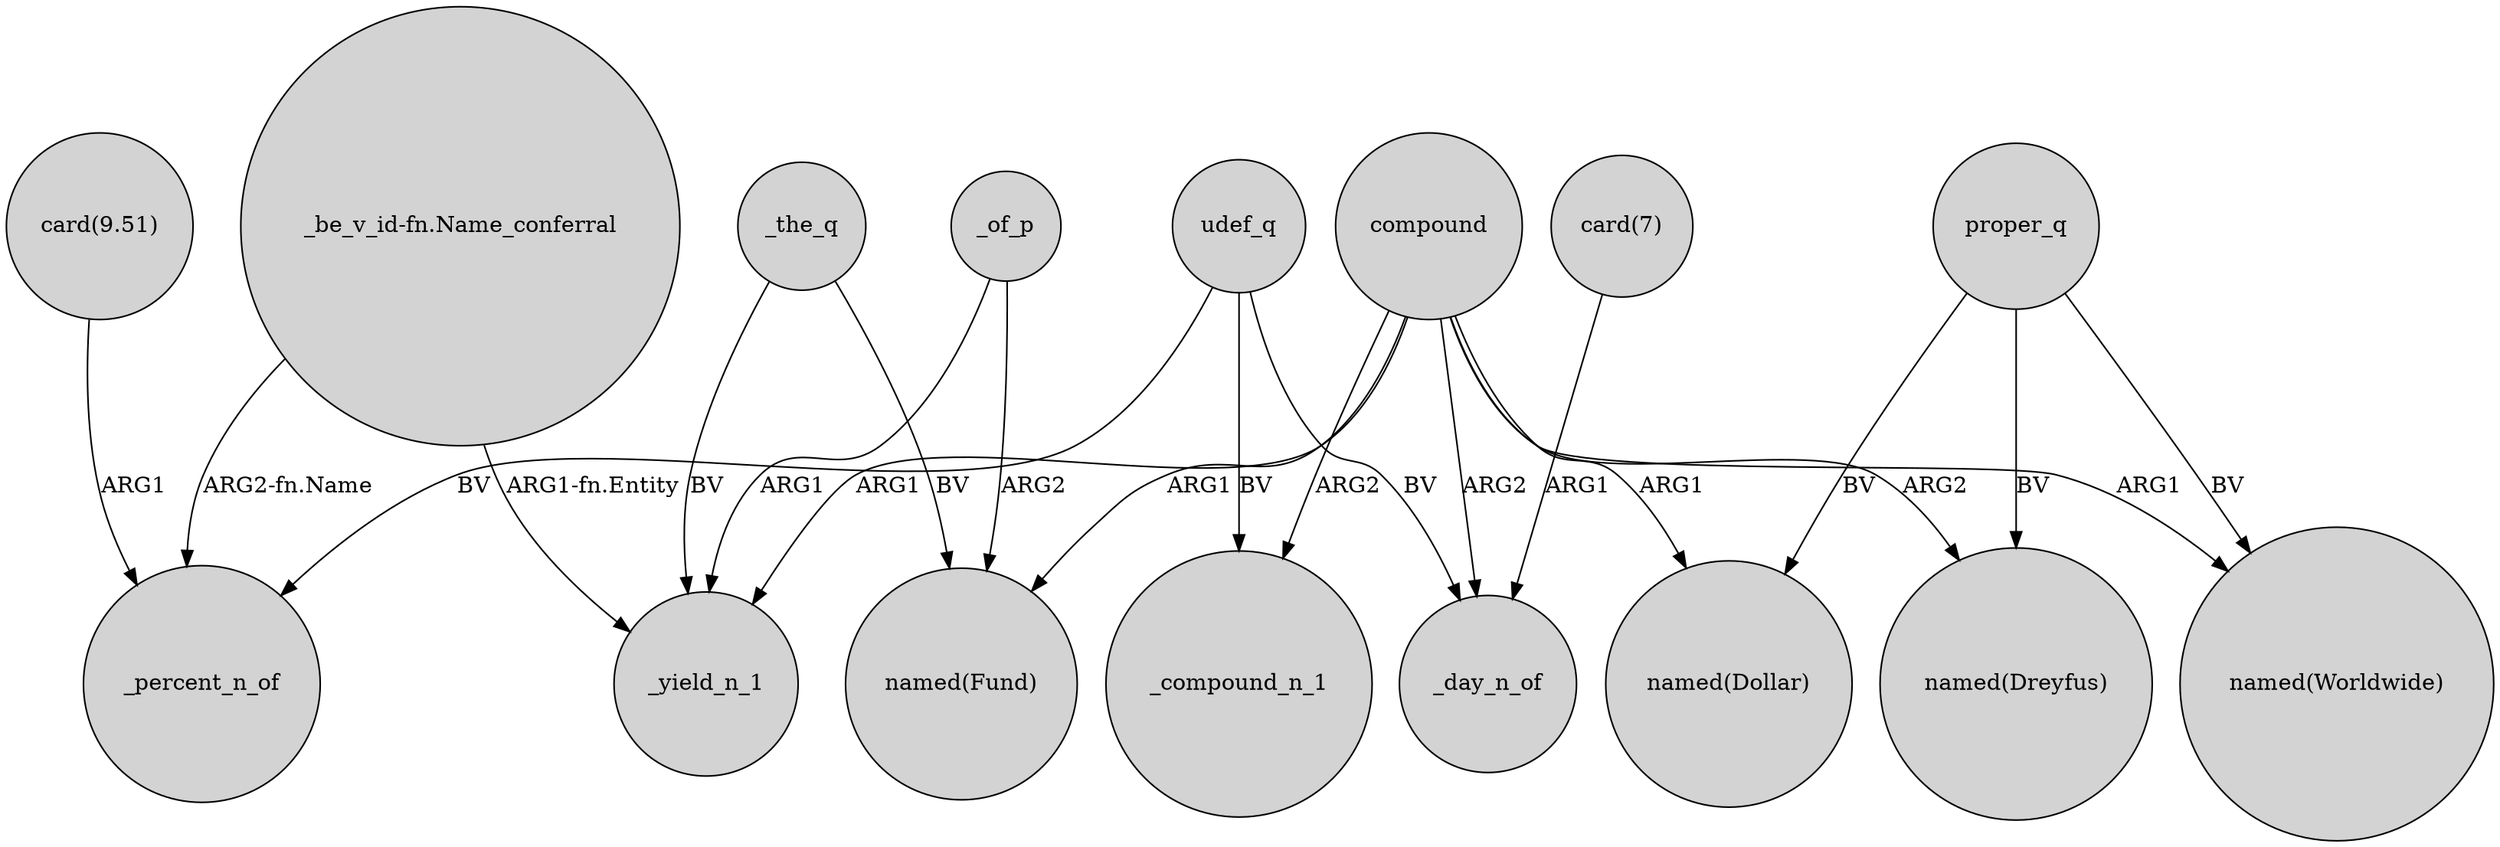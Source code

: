 digraph {
	node [shape=circle style=filled]
	_of_p -> _yield_n_1 [label=ARG1]
	"_be_v_id-fn.Name_conferral" -> _percent_n_of [label="ARG2-fn.Name"]
	compound -> "named(Dollar)" [label=ARG1]
	compound -> _day_n_of [label=ARG2]
	udef_q -> _compound_n_1 [label=BV]
	compound -> "named(Fund)" [label=ARG1]
	compound -> _yield_n_1 [label=ARG1]
	_the_q -> "named(Fund)" [label=BV]
	compound -> _compound_n_1 [label=ARG2]
	_of_p -> "named(Fund)" [label=ARG2]
	proper_q -> "named(Dreyfus)" [label=BV]
	proper_q -> "named(Worldwide)" [label=BV]
	udef_q -> _day_n_of [label=BV]
	_the_q -> _yield_n_1 [label=BV]
	udef_q -> _percent_n_of [label=BV]
	proper_q -> "named(Dollar)" [label=BV]
	compound -> "named(Dreyfus)" [label=ARG2]
	"card(9.51)" -> _percent_n_of [label=ARG1]
	"card(7)" -> _day_n_of [label=ARG1]
	"_be_v_id-fn.Name_conferral" -> _yield_n_1 [label="ARG1-fn.Entity"]
	compound -> "named(Worldwide)" [label=ARG1]
}
